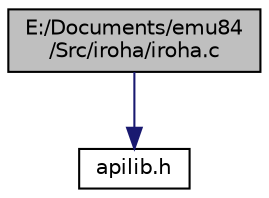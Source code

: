 digraph "E:/Documents/emu84/Src/iroha/iroha.c"
{
 // LATEX_PDF_SIZE
  edge [fontname="Helvetica",fontsize="10",labelfontname="Helvetica",labelfontsize="10"];
  node [fontname="Helvetica",fontsize="10",shape=record];
  Node1 [label="E:/Documents/emu84\l/Src/iroha/iroha.c",height=0.2,width=0.4,color="black", fillcolor="grey75", style="filled", fontcolor="black",tooltip=" "];
  Node1 -> Node2 [color="midnightblue",fontsize="10",style="solid",fontname="Helvetica"];
  Node2 [label="apilib.h",height=0.2,width=0.4,color="black", fillcolor="white", style="filled",URL="$apilib_8h.html",tooltip="定義はアセンブラで記述されています"];
}
